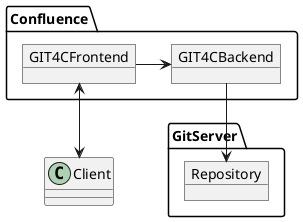 @startuml

class Client

Package GitServer {
    Object Repository
}

Package Confluence {
    Object GIT4CBackend
    GIT4CBackend --> Repository
    Object GIT4CFrontend
    GIT4CFrontend <--> Client
    GIT4CFrontend -> GIT4CBackend
}
@enduml